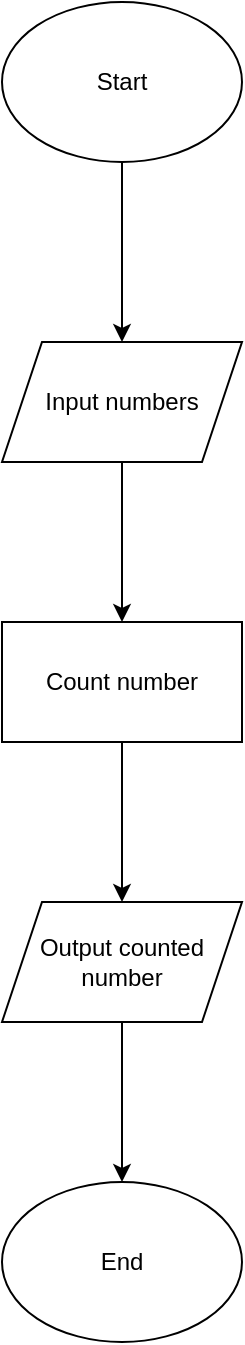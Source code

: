<mxfile version="25.0.1">
  <diagram name="หน้า-1" id="dIdqV2ULslqX9wWwe--f">
    <mxGraphModel dx="1050" dy="530" grid="1" gridSize="10" guides="1" tooltips="1" connect="1" arrows="1" fold="1" page="1" pageScale="1" pageWidth="827" pageHeight="1169" math="0" shadow="0">
      <root>
        <mxCell id="0" />
        <mxCell id="1" parent="0" />
        <mxCell id="woBDFxBWH_cIRHkPHJrB-3" value="" style="edgeStyle=orthogonalEdgeStyle;rounded=0;orthogonalLoop=1;jettySize=auto;html=1;" edge="1" parent="1" source="woBDFxBWH_cIRHkPHJrB-1" target="woBDFxBWH_cIRHkPHJrB-2">
          <mxGeometry relative="1" as="geometry" />
        </mxCell>
        <mxCell id="woBDFxBWH_cIRHkPHJrB-1" value="Start" style="ellipse;whiteSpace=wrap;html=1;" vertex="1" parent="1">
          <mxGeometry x="354" y="10" width="120" height="80" as="geometry" />
        </mxCell>
        <mxCell id="woBDFxBWH_cIRHkPHJrB-5" value="" style="edgeStyle=orthogonalEdgeStyle;rounded=0;orthogonalLoop=1;jettySize=auto;html=1;" edge="1" parent="1" source="woBDFxBWH_cIRHkPHJrB-2" target="woBDFxBWH_cIRHkPHJrB-4">
          <mxGeometry relative="1" as="geometry" />
        </mxCell>
        <mxCell id="woBDFxBWH_cIRHkPHJrB-2" value="Input numbers" style="shape=parallelogram;perimeter=parallelogramPerimeter;whiteSpace=wrap;html=1;fixedSize=1;" vertex="1" parent="1">
          <mxGeometry x="354" y="180" width="120" height="60" as="geometry" />
        </mxCell>
        <mxCell id="woBDFxBWH_cIRHkPHJrB-7" value="" style="edgeStyle=orthogonalEdgeStyle;rounded=0;orthogonalLoop=1;jettySize=auto;html=1;" edge="1" parent="1" source="woBDFxBWH_cIRHkPHJrB-4" target="woBDFxBWH_cIRHkPHJrB-6">
          <mxGeometry relative="1" as="geometry" />
        </mxCell>
        <mxCell id="woBDFxBWH_cIRHkPHJrB-4" value="Count number" style="whiteSpace=wrap;html=1;" vertex="1" parent="1">
          <mxGeometry x="354" y="320" width="120" height="60" as="geometry" />
        </mxCell>
        <mxCell id="woBDFxBWH_cIRHkPHJrB-9" value="" style="edgeStyle=orthogonalEdgeStyle;rounded=0;orthogonalLoop=1;jettySize=auto;html=1;" edge="1" parent="1" source="woBDFxBWH_cIRHkPHJrB-6" target="woBDFxBWH_cIRHkPHJrB-8">
          <mxGeometry relative="1" as="geometry" />
        </mxCell>
        <mxCell id="woBDFxBWH_cIRHkPHJrB-6" value="Output counted number" style="shape=parallelogram;perimeter=parallelogramPerimeter;whiteSpace=wrap;html=1;fixedSize=1;" vertex="1" parent="1">
          <mxGeometry x="354" y="460" width="120" height="60" as="geometry" />
        </mxCell>
        <mxCell id="woBDFxBWH_cIRHkPHJrB-8" value="End" style="ellipse;whiteSpace=wrap;html=1;" vertex="1" parent="1">
          <mxGeometry x="354" y="600" width="120" height="80" as="geometry" />
        </mxCell>
      </root>
    </mxGraphModel>
  </diagram>
</mxfile>
